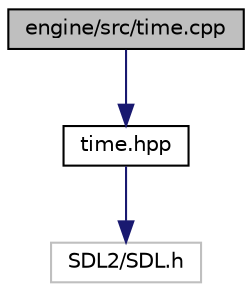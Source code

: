 digraph "engine/src/time.cpp"
{
  edge [fontname="Helvetica",fontsize="10",labelfontname="Helvetica",labelfontsize="10"];
  node [fontname="Helvetica",fontsize="10",shape=record];
  Node1 [label="engine/src/time.cpp",height=0.2,width=0.4,color="black", fillcolor="grey75", style="filled", fontcolor="black"];
  Node1 -> Node2 [color="midnightblue",fontsize="10",style="solid",fontname="Helvetica"];
  Node2 [label="time.hpp",height=0.2,width=0.4,color="black", fillcolor="white", style="filled",URL="$time_8hpp.html",tooltip="Purpose: Contains methods to time class&#39; management. "];
  Node2 -> Node3 [color="midnightblue",fontsize="10",style="solid",fontname="Helvetica"];
  Node3 [label="SDL2/SDL.h",height=0.2,width=0.4,color="grey75", fillcolor="white", style="filled"];
}
